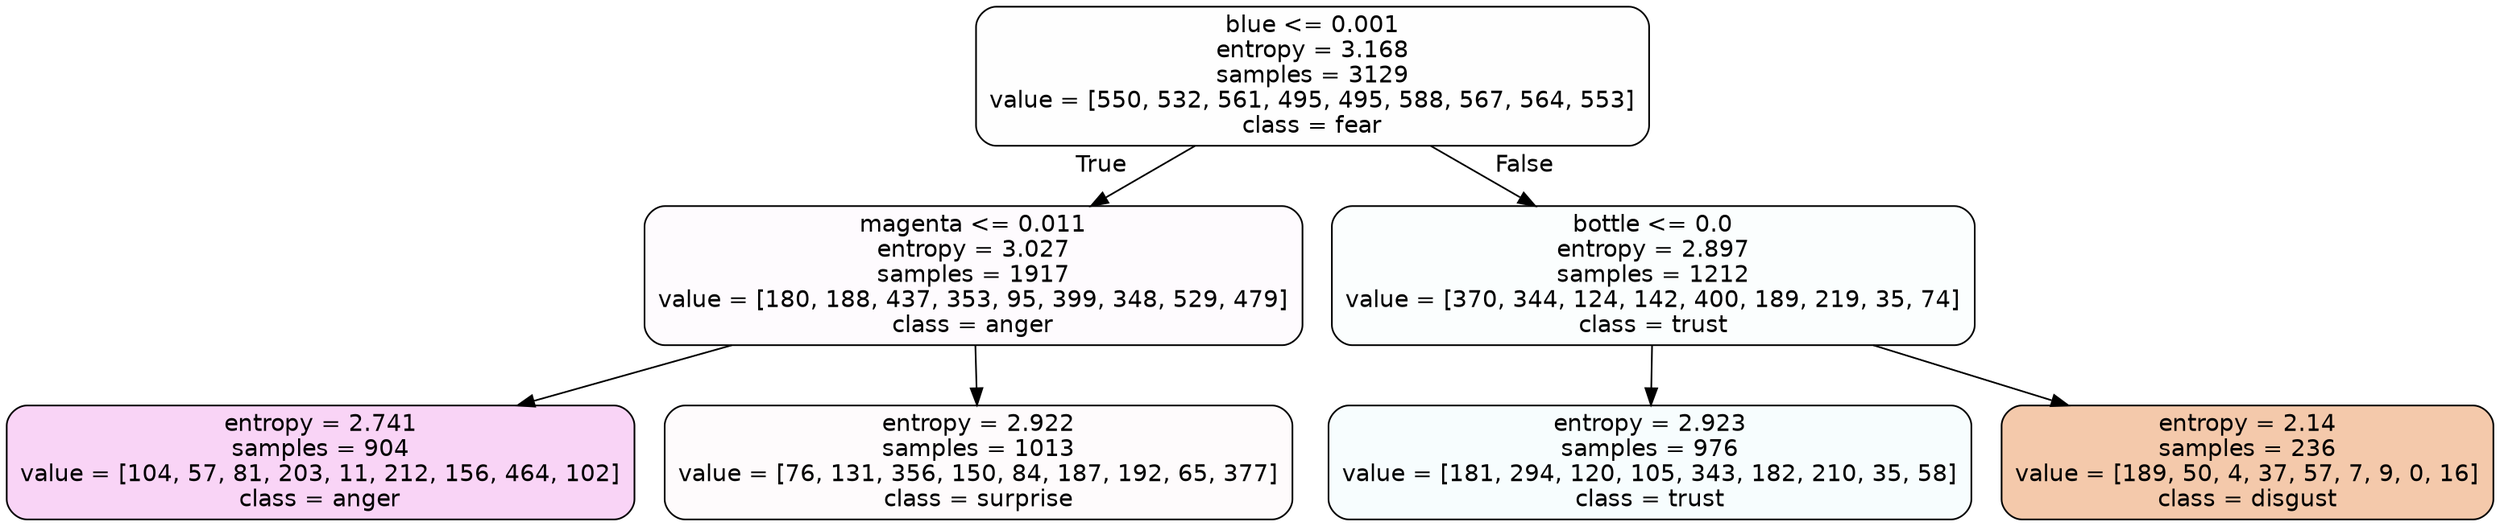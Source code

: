 digraph Tree {
node [shape=box, style="filled, rounded", color="black", fontname=helvetica] ;
edge [fontname=helvetica] ;
0 [label="blue <= 0.001\nentropy = 3.168\nsamples = 3129\nvalue = [550, 532, 561, 495, 495, 588, 567, 564, 553]\nclass = fear", fillcolor="#3964e501"] ;
1 [label="magenta <= 0.011\nentropy = 3.027\nsamples = 1917\nvalue = [180, 188, 437, 353, 95, 399, 348, 529, 479]\nclass = anger", fillcolor="#e539d705"] ;
0 -> 1 [labeldistance=2.5, labelangle=45, headlabel="True"] ;
2 [label="entropy = 2.741\nsamples = 904\nvalue = [104, 57, 81, 203, 11, 212, 156, 464, 102]\nclass = anger", fillcolor="#e539d737"] ;
1 -> 2 ;
3 [label="entropy = 2.922\nsamples = 1013\nvalue = [76, 131, 356, 150, 84, 187, 192, 65, 377]\nclass = surprise", fillcolor="#e5396404"] ;
1 -> 3 ;
4 [label="bottle <= 0.0\nentropy = 2.897\nsamples = 1212\nvalue = [370, 344, 124, 142, 400, 189, 219, 35, 74]\nclass = trust", fillcolor="#39d7e505"] ;
0 -> 4 [labeldistance=2.5, labelangle=-45, headlabel="False"] ;
5 [label="entropy = 2.923\nsamples = 976\nvalue = [181, 294, 120, 105, 343, 182, 210, 35, 58]\nclass = trust", fillcolor="#39d7e50a"] ;
4 -> 5 ;
6 [label="entropy = 2.14\nsamples = 236\nvalue = [189, 50, 4, 37, 57, 7, 9, 0, 16]\nclass = disgust", fillcolor="#e581396c"] ;
4 -> 6 ;
}